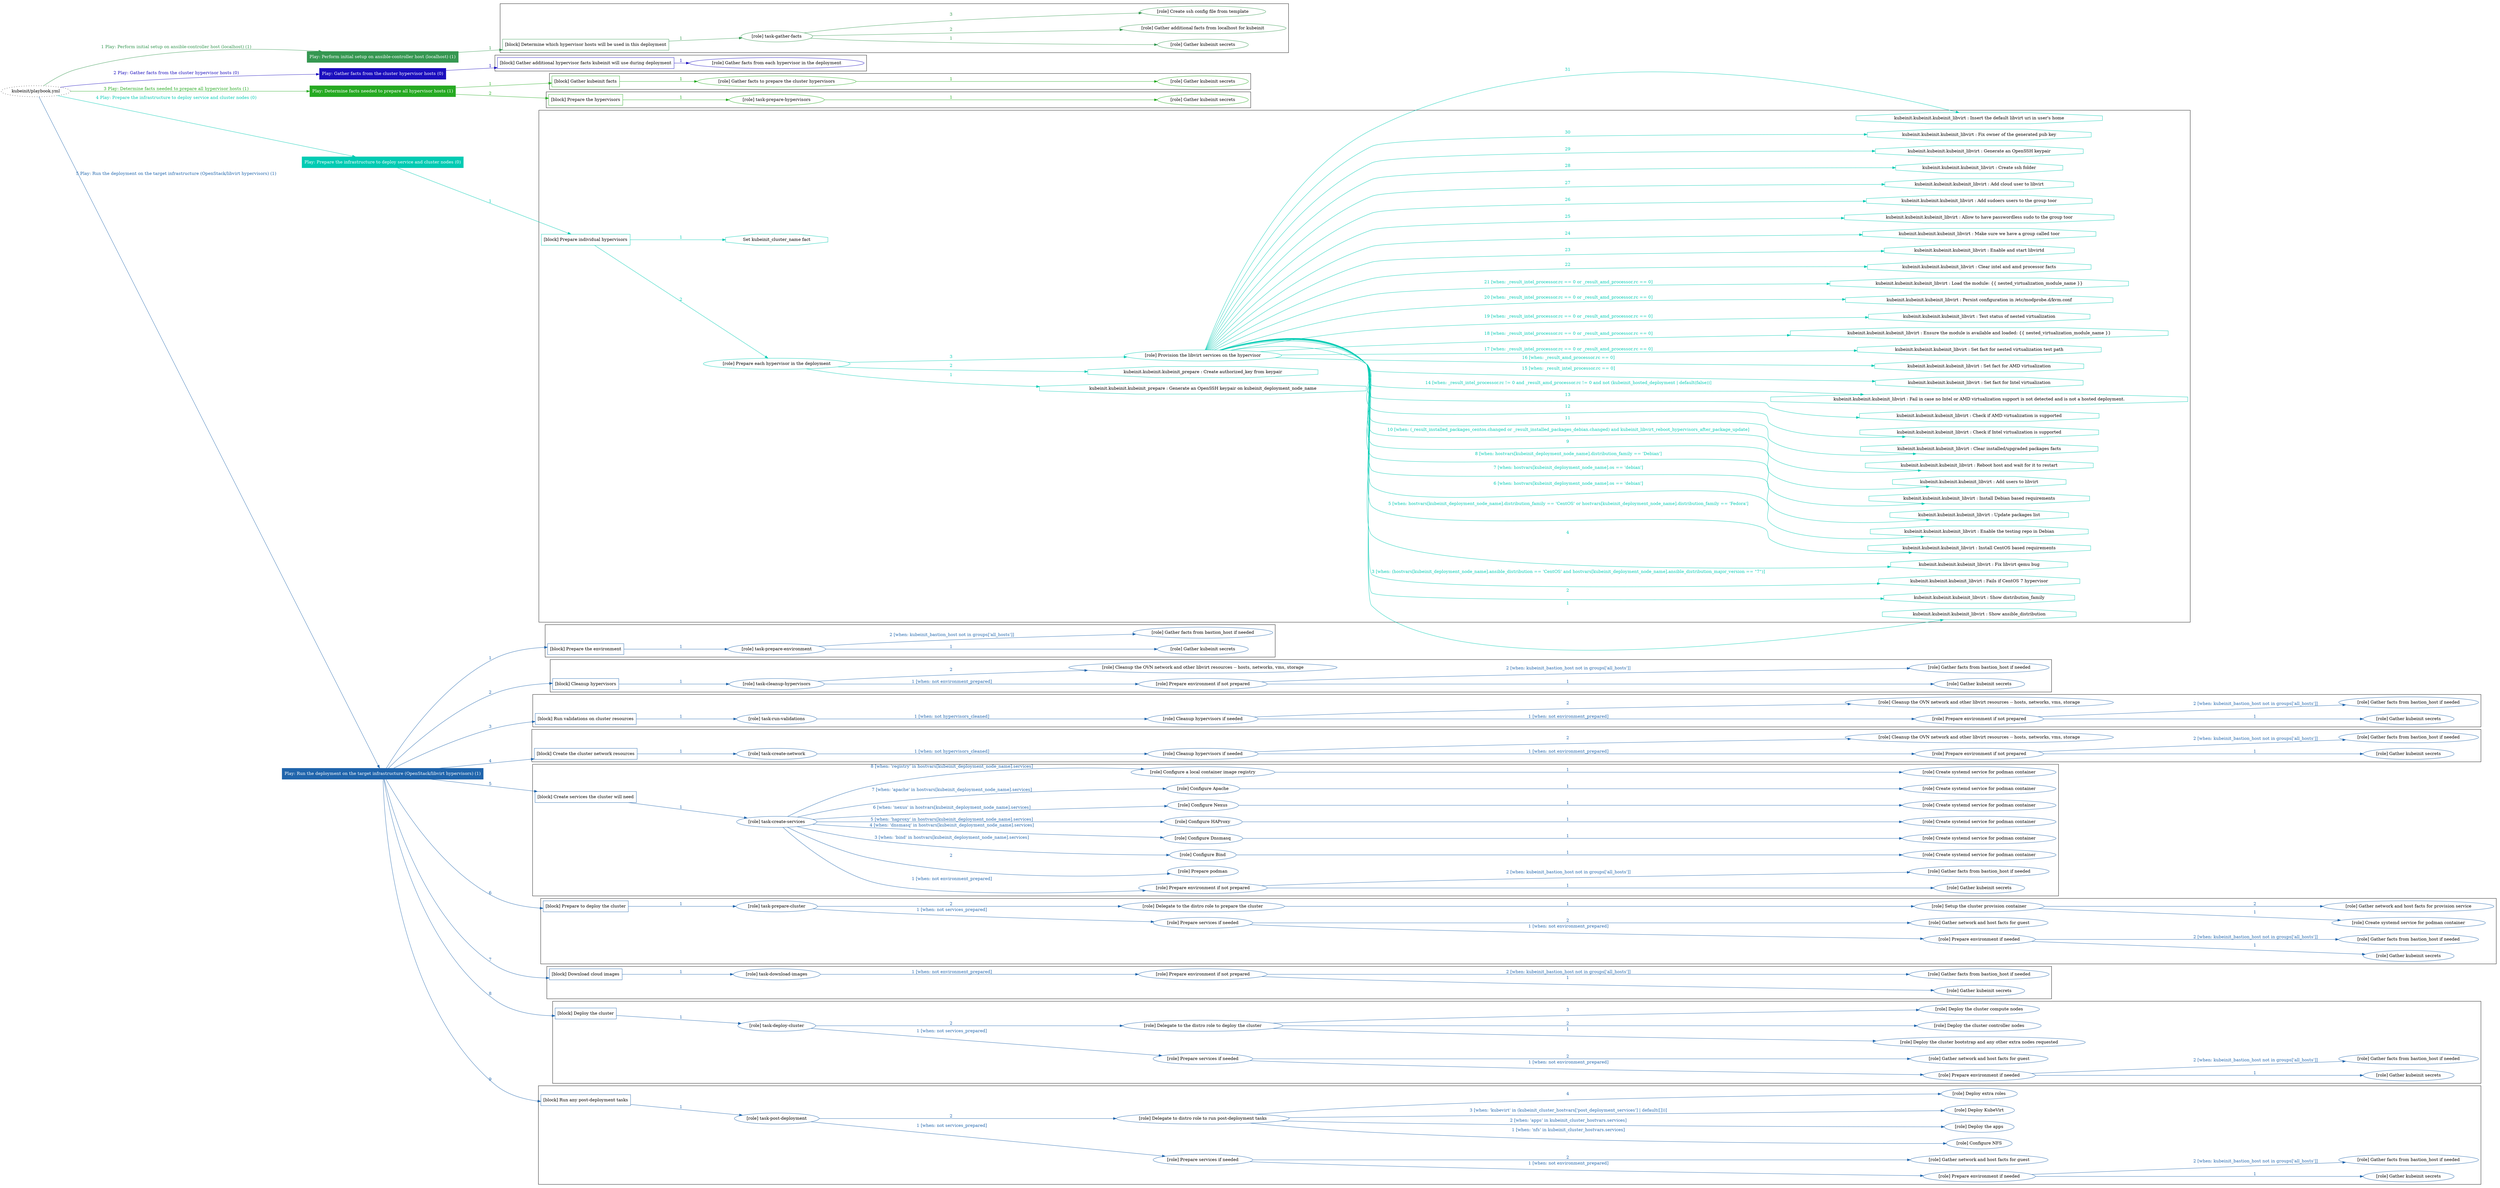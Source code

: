 digraph {
	graph [concentrate=true ordering=in rankdir=LR ratio=fill]
	edge [esep=5 sep=10]
	"kubeinit/playbook.yml" [URL="/home/runner/work/kubeinit/kubeinit/kubeinit/playbook.yml" id=playbook_a07174bf style=dotted]
	"kubeinit/playbook.yml" -> play_75cba435 [label="1 Play: Perform initial setup on ansible-controller host (localhost) (1)" color="#359751" fontcolor="#359751" id=edge_play_75cba435 labeltooltip="1 Play: Perform initial setup on ansible-controller host (localhost) (1)" tooltip="1 Play: Perform initial setup on ansible-controller host (localhost) (1)"]
	subgraph "Play: Perform initial setup on ansible-controller host (localhost) (1)" {
		play_75cba435 [label="Play: Perform initial setup on ansible-controller host (localhost) (1)" URL="/home/runner/work/kubeinit/kubeinit/kubeinit/playbook.yml" color="#359751" fontcolor="#ffffff" id=play_75cba435 shape=box style=filled tooltip=localhost]
		play_75cba435 -> block_bd20ddca [label=1 color="#359751" fontcolor="#359751" id=edge_block_bd20ddca labeltooltip=1 tooltip=1]
		subgraph cluster_block_bd20ddca {
			block_bd20ddca [label="[block] Determine which hypervisor hosts will be used in this deployment" URL="/home/runner/work/kubeinit/kubeinit/kubeinit/playbook.yml" color="#359751" id=block_bd20ddca labeltooltip="Determine which hypervisor hosts will be used in this deployment" shape=box tooltip="Determine which hypervisor hosts will be used in this deployment"]
			block_bd20ddca -> role_beb035ca [label="1 " color="#359751" fontcolor="#359751" id=edge_role_beb035ca labeltooltip="1 " tooltip="1 "]
			subgraph "task-gather-facts" {
				role_beb035ca [label="[role] task-gather-facts" URL="/home/runner/work/kubeinit/kubeinit/kubeinit/playbook.yml" color="#359751" id=role_beb035ca tooltip="task-gather-facts"]
				role_beb035ca -> role_66ede493 [label="1 " color="#359751" fontcolor="#359751" id=edge_role_66ede493 labeltooltip="1 " tooltip="1 "]
				subgraph "Gather kubeinit secrets" {
					role_66ede493 [label="[role] Gather kubeinit secrets" URL="/home/runner/.ansible/collections/ansible_collections/kubeinit/kubeinit/roles/kubeinit_prepare/tasks/build_hypervisors_group.yml" color="#359751" id=role_66ede493 tooltip="Gather kubeinit secrets"]
				}
				role_beb035ca -> role_04e11b0a [label="2 " color="#359751" fontcolor="#359751" id=edge_role_04e11b0a labeltooltip="2 " tooltip="2 "]
				subgraph "Gather additional facts from localhost for kubeinit" {
					role_04e11b0a [label="[role] Gather additional facts from localhost for kubeinit" URL="/home/runner/.ansible/collections/ansible_collections/kubeinit/kubeinit/roles/kubeinit_prepare/tasks/build_hypervisors_group.yml" color="#359751" id=role_04e11b0a tooltip="Gather additional facts from localhost for kubeinit"]
				}
				role_beb035ca -> role_f6959246 [label="3 " color="#359751" fontcolor="#359751" id=edge_role_f6959246 labeltooltip="3 " tooltip="3 "]
				subgraph "Create ssh config file from template" {
					role_f6959246 [label="[role] Create ssh config file from template" URL="/home/runner/.ansible/collections/ansible_collections/kubeinit/kubeinit/roles/kubeinit_prepare/tasks/build_hypervisors_group.yml" color="#359751" id=role_f6959246 tooltip="Create ssh config file from template"]
				}
			}
		}
	}
	"kubeinit/playbook.yml" -> play_1e51020f [label="2 Play: Gather facts from the cluster hypervisor hosts (0)" color="#1b0ebe" fontcolor="#1b0ebe" id=edge_play_1e51020f labeltooltip="2 Play: Gather facts from the cluster hypervisor hosts (0)" tooltip="2 Play: Gather facts from the cluster hypervisor hosts (0)"]
	subgraph "Play: Gather facts from the cluster hypervisor hosts (0)" {
		play_1e51020f [label="Play: Gather facts from the cluster hypervisor hosts (0)" URL="/home/runner/work/kubeinit/kubeinit/kubeinit/playbook.yml" color="#1b0ebe" fontcolor="#ffffff" id=play_1e51020f shape=box style=filled tooltip="Play: Gather facts from the cluster hypervisor hosts (0)"]
		play_1e51020f -> block_0802a10f [label=1 color="#1b0ebe" fontcolor="#1b0ebe" id=edge_block_0802a10f labeltooltip=1 tooltip=1]
		subgraph cluster_block_0802a10f {
			block_0802a10f [label="[block] Gather additional hypervisor facts kubeinit will use during deployment" URL="/home/runner/work/kubeinit/kubeinit/kubeinit/playbook.yml" color="#1b0ebe" id=block_0802a10f labeltooltip="Gather additional hypervisor facts kubeinit will use during deployment" shape=box tooltip="Gather additional hypervisor facts kubeinit will use during deployment"]
			block_0802a10f -> role_a7af9904 [label="1 " color="#1b0ebe" fontcolor="#1b0ebe" id=edge_role_a7af9904 labeltooltip="1 " tooltip="1 "]
			subgraph "Gather facts from each hypervisor in the deployment" {
				role_a7af9904 [label="[role] Gather facts from each hypervisor in the deployment" URL="/home/runner/work/kubeinit/kubeinit/kubeinit/playbook.yml" color="#1b0ebe" id=role_a7af9904 tooltip="Gather facts from each hypervisor in the deployment"]
			}
		}
	}
	"kubeinit/playbook.yml" -> play_c43b7a4d [label="3 Play: Determine facts needed to prepare all hypervisor hosts (1)" color="#26aa22" fontcolor="#26aa22" id=edge_play_c43b7a4d labeltooltip="3 Play: Determine facts needed to prepare all hypervisor hosts (1)" tooltip="3 Play: Determine facts needed to prepare all hypervisor hosts (1)"]
	subgraph "Play: Determine facts needed to prepare all hypervisor hosts (1)" {
		play_c43b7a4d [label="Play: Determine facts needed to prepare all hypervisor hosts (1)" URL="/home/runner/work/kubeinit/kubeinit/kubeinit/playbook.yml" color="#26aa22" fontcolor="#ffffff" id=play_c43b7a4d shape=box style=filled tooltip=localhost]
		play_c43b7a4d -> block_ccdafff3 [label=1 color="#26aa22" fontcolor="#26aa22" id=edge_block_ccdafff3 labeltooltip=1 tooltip=1]
		subgraph cluster_block_ccdafff3 {
			block_ccdafff3 [label="[block] Gather kubeinit facts" URL="/home/runner/work/kubeinit/kubeinit/kubeinit/playbook.yml" color="#26aa22" id=block_ccdafff3 labeltooltip="Gather kubeinit facts" shape=box tooltip="Gather kubeinit facts"]
			block_ccdafff3 -> role_e9ce67af [label="1 " color="#26aa22" fontcolor="#26aa22" id=edge_role_e9ce67af labeltooltip="1 " tooltip="1 "]
			subgraph "Gather facts to prepare the cluster hypervisors" {
				role_e9ce67af [label="[role] Gather facts to prepare the cluster hypervisors" URL="/home/runner/work/kubeinit/kubeinit/kubeinit/playbook.yml" color="#26aa22" id=role_e9ce67af tooltip="Gather facts to prepare the cluster hypervisors"]
				role_e9ce67af -> role_15f496d4 [label="1 " color="#26aa22" fontcolor="#26aa22" id=edge_role_15f496d4 labeltooltip="1 " tooltip="1 "]
				subgraph "Gather kubeinit secrets" {
					role_15f496d4 [label="[role] Gather kubeinit secrets" URL="/home/runner/.ansible/collections/ansible_collections/kubeinit/kubeinit/roles/kubeinit_prepare/tasks/gather_kubeinit_facts.yml" color="#26aa22" id=role_15f496d4 tooltip="Gather kubeinit secrets"]
				}
			}
		}
		play_c43b7a4d -> block_5442582b [label=2 color="#26aa22" fontcolor="#26aa22" id=edge_block_5442582b labeltooltip=2 tooltip=2]
		subgraph cluster_block_5442582b {
			block_5442582b [label="[block] Prepare the hypervisors" URL="/home/runner/work/kubeinit/kubeinit/kubeinit/playbook.yml" color="#26aa22" id=block_5442582b labeltooltip="Prepare the hypervisors" shape=box tooltip="Prepare the hypervisors"]
			block_5442582b -> role_9696ea1d [label="1 " color="#26aa22" fontcolor="#26aa22" id=edge_role_9696ea1d labeltooltip="1 " tooltip="1 "]
			subgraph "task-prepare-hypervisors" {
				role_9696ea1d [label="[role] task-prepare-hypervisors" URL="/home/runner/work/kubeinit/kubeinit/kubeinit/playbook.yml" color="#26aa22" id=role_9696ea1d tooltip="task-prepare-hypervisors"]
				role_9696ea1d -> role_54421583 [label="1 " color="#26aa22" fontcolor="#26aa22" id=edge_role_54421583 labeltooltip="1 " tooltip="1 "]
				subgraph "Gather kubeinit secrets" {
					role_54421583 [label="[role] Gather kubeinit secrets" URL="/home/runner/.ansible/collections/ansible_collections/kubeinit/kubeinit/roles/kubeinit_prepare/tasks/gather_kubeinit_facts.yml" color="#26aa22" id=role_54421583 tooltip="Gather kubeinit secrets"]
				}
			}
		}
	}
	"kubeinit/playbook.yml" -> play_cd04070b [label="4 Play: Prepare the infrastructure to deploy service and cluster nodes (0)" color="#01cbb3" fontcolor="#01cbb3" id=edge_play_cd04070b labeltooltip="4 Play: Prepare the infrastructure to deploy service and cluster nodes (0)" tooltip="4 Play: Prepare the infrastructure to deploy service and cluster nodes (0)"]
	subgraph "Play: Prepare the infrastructure to deploy service and cluster nodes (0)" {
		play_cd04070b [label="Play: Prepare the infrastructure to deploy service and cluster nodes (0)" URL="/home/runner/work/kubeinit/kubeinit/kubeinit/playbook.yml" color="#01cbb3" fontcolor="#ffffff" id=play_cd04070b shape=box style=filled tooltip="Play: Prepare the infrastructure to deploy service and cluster nodes (0)"]
		play_cd04070b -> block_8e995946 [label=1 color="#01cbb3" fontcolor="#01cbb3" id=edge_block_8e995946 labeltooltip=1 tooltip=1]
		subgraph cluster_block_8e995946 {
			block_8e995946 [label="[block] Prepare individual hypervisors" URL="/home/runner/work/kubeinit/kubeinit/kubeinit/playbook.yml" color="#01cbb3" id=block_8e995946 labeltooltip="Prepare individual hypervisors" shape=box tooltip="Prepare individual hypervisors"]
			block_8e995946 -> role_94b6fede [label="2 " color="#01cbb3" fontcolor="#01cbb3" id=edge_role_94b6fede labeltooltip="2 " tooltip="2 "]
			subgraph "Prepare each hypervisor in the deployment" {
				role_94b6fede [label="[role] Prepare each hypervisor in the deployment" URL="/home/runner/work/kubeinit/kubeinit/kubeinit/playbook.yml" color="#01cbb3" id=role_94b6fede tooltip="Prepare each hypervisor in the deployment"]
				task_eafe8678 [label="kubeinit.kubeinit.kubeinit_prepare : Generate an OpenSSH keypair on kubeinit_deployment_node_name" URL="/home/runner/.ansible/collections/ansible_collections/kubeinit/kubeinit/roles/kubeinit_prepare/tasks/prepare_hypervisor.yml" color="#01cbb3" id=task_eafe8678 shape=octagon tooltip="kubeinit.kubeinit.kubeinit_prepare : Generate an OpenSSH keypair on kubeinit_deployment_node_name"]
				role_94b6fede -> task_eafe8678 [label="1 " color="#01cbb3" fontcolor="#01cbb3" id=edge_task_eafe8678 labeltooltip="1 " tooltip="1 "]
				task_bceb145c [label="kubeinit.kubeinit.kubeinit_prepare : Create authorized_key from keypair" URL="/home/runner/.ansible/collections/ansible_collections/kubeinit/kubeinit/roles/kubeinit_prepare/tasks/prepare_hypervisor.yml" color="#01cbb3" id=task_bceb145c shape=octagon tooltip="kubeinit.kubeinit.kubeinit_prepare : Create authorized_key from keypair"]
				role_94b6fede -> task_bceb145c [label="2 " color="#01cbb3" fontcolor="#01cbb3" id=edge_task_bceb145c labeltooltip="2 " tooltip="2 "]
				role_94b6fede -> role_b990f5d9 [label="3 " color="#01cbb3" fontcolor="#01cbb3" id=edge_role_b990f5d9 labeltooltip="3 " tooltip="3 "]
				subgraph "Provision the libvirt services on the hypervisor" {
					role_b990f5d9 [label="[role] Provision the libvirt services on the hypervisor" URL="/home/runner/.ansible/collections/ansible_collections/kubeinit/kubeinit/roles/kubeinit_prepare/tasks/prepare_hypervisor.yml" color="#01cbb3" id=role_b990f5d9 tooltip="Provision the libvirt services on the hypervisor"]
					task_4767d794 [label="kubeinit.kubeinit.kubeinit_libvirt : Show ansible_distribution" URL="/home/runner/.ansible/collections/ansible_collections/kubeinit/kubeinit/roles/kubeinit_libvirt/tasks/main.yml" color="#01cbb3" id=task_4767d794 shape=octagon tooltip="kubeinit.kubeinit.kubeinit_libvirt : Show ansible_distribution"]
					role_b990f5d9 -> task_4767d794 [label="1 " color="#01cbb3" fontcolor="#01cbb3" id=edge_task_4767d794 labeltooltip="1 " tooltip="1 "]
					task_61f07f1c [label="kubeinit.kubeinit.kubeinit_libvirt : Show distribution_family" URL="/home/runner/.ansible/collections/ansible_collections/kubeinit/kubeinit/roles/kubeinit_libvirt/tasks/main.yml" color="#01cbb3" id=task_61f07f1c shape=octagon tooltip="kubeinit.kubeinit.kubeinit_libvirt : Show distribution_family"]
					role_b990f5d9 -> task_61f07f1c [label="2 " color="#01cbb3" fontcolor="#01cbb3" id=edge_task_61f07f1c labeltooltip="2 " tooltip="2 "]
					task_9428860b [label="kubeinit.kubeinit.kubeinit_libvirt : Fails if CentOS 7 hypervisor" URL="/home/runner/.ansible/collections/ansible_collections/kubeinit/kubeinit/roles/kubeinit_libvirt/tasks/main.yml" color="#01cbb3" id=task_9428860b shape=octagon tooltip="kubeinit.kubeinit.kubeinit_libvirt : Fails if CentOS 7 hypervisor"]
					role_b990f5d9 -> task_9428860b [label="3 [when: (hostvars[kubeinit_deployment_node_name].ansible_distribution == 'CentOS' and hostvars[kubeinit_deployment_node_name].ansible_distribution_major_version == \"7\")]" color="#01cbb3" fontcolor="#01cbb3" id=edge_task_9428860b labeltooltip="3 [when: (hostvars[kubeinit_deployment_node_name].ansible_distribution == 'CentOS' and hostvars[kubeinit_deployment_node_name].ansible_distribution_major_version == \"7\")]" tooltip="3 [when: (hostvars[kubeinit_deployment_node_name].ansible_distribution == 'CentOS' and hostvars[kubeinit_deployment_node_name].ansible_distribution_major_version == \"7\")]"]
					task_8de11670 [label="kubeinit.kubeinit.kubeinit_libvirt : Fix libvirt qemu bug" URL="/home/runner/.ansible/collections/ansible_collections/kubeinit/kubeinit/roles/kubeinit_libvirt/tasks/main.yml" color="#01cbb3" id=task_8de11670 shape=octagon tooltip="kubeinit.kubeinit.kubeinit_libvirt : Fix libvirt qemu bug"]
					role_b990f5d9 -> task_8de11670 [label="4 " color="#01cbb3" fontcolor="#01cbb3" id=edge_task_8de11670 labeltooltip="4 " tooltip="4 "]
					task_cce91e26 [label="kubeinit.kubeinit.kubeinit_libvirt : Install CentOS based requirements" URL="/home/runner/.ansible/collections/ansible_collections/kubeinit/kubeinit/roles/kubeinit_libvirt/tasks/main.yml" color="#01cbb3" id=task_cce91e26 shape=octagon tooltip="kubeinit.kubeinit.kubeinit_libvirt : Install CentOS based requirements"]
					role_b990f5d9 -> task_cce91e26 [label="5 [when: hostvars[kubeinit_deployment_node_name].distribution_family == 'CentOS' or hostvars[kubeinit_deployment_node_name].distribution_family == 'Fedora']" color="#01cbb3" fontcolor="#01cbb3" id=edge_task_cce91e26 labeltooltip="5 [when: hostvars[kubeinit_deployment_node_name].distribution_family == 'CentOS' or hostvars[kubeinit_deployment_node_name].distribution_family == 'Fedora']" tooltip="5 [when: hostvars[kubeinit_deployment_node_name].distribution_family == 'CentOS' or hostvars[kubeinit_deployment_node_name].distribution_family == 'Fedora']"]
					task_f54e4f5e [label="kubeinit.kubeinit.kubeinit_libvirt : Enable the testing repo in Debian" URL="/home/runner/.ansible/collections/ansible_collections/kubeinit/kubeinit/roles/kubeinit_libvirt/tasks/main.yml" color="#01cbb3" id=task_f54e4f5e shape=octagon tooltip="kubeinit.kubeinit.kubeinit_libvirt : Enable the testing repo in Debian"]
					role_b990f5d9 -> task_f54e4f5e [label="6 [when: hostvars[kubeinit_deployment_node_name].os == 'debian']" color="#01cbb3" fontcolor="#01cbb3" id=edge_task_f54e4f5e labeltooltip="6 [when: hostvars[kubeinit_deployment_node_name].os == 'debian']" tooltip="6 [when: hostvars[kubeinit_deployment_node_name].os == 'debian']"]
					task_a21302ab [label="kubeinit.kubeinit.kubeinit_libvirt : Update packages list" URL="/home/runner/.ansible/collections/ansible_collections/kubeinit/kubeinit/roles/kubeinit_libvirt/tasks/main.yml" color="#01cbb3" id=task_a21302ab shape=octagon tooltip="kubeinit.kubeinit.kubeinit_libvirt : Update packages list"]
					role_b990f5d9 -> task_a21302ab [label="7 [when: hostvars[kubeinit_deployment_node_name].os == 'debian']" color="#01cbb3" fontcolor="#01cbb3" id=edge_task_a21302ab labeltooltip="7 [when: hostvars[kubeinit_deployment_node_name].os == 'debian']" tooltip="7 [when: hostvars[kubeinit_deployment_node_name].os == 'debian']"]
					task_15067455 [label="kubeinit.kubeinit.kubeinit_libvirt : Install Debian based requirements" URL="/home/runner/.ansible/collections/ansible_collections/kubeinit/kubeinit/roles/kubeinit_libvirt/tasks/main.yml" color="#01cbb3" id=task_15067455 shape=octagon tooltip="kubeinit.kubeinit.kubeinit_libvirt : Install Debian based requirements"]
					role_b990f5d9 -> task_15067455 [label="8 [when: hostvars[kubeinit_deployment_node_name].distribution_family == 'Debian']" color="#01cbb3" fontcolor="#01cbb3" id=edge_task_15067455 labeltooltip="8 [when: hostvars[kubeinit_deployment_node_name].distribution_family == 'Debian']" tooltip="8 [when: hostvars[kubeinit_deployment_node_name].distribution_family == 'Debian']"]
					task_f9d18d65 [label="kubeinit.kubeinit.kubeinit_libvirt : Add users to libvirt" URL="/home/runner/.ansible/collections/ansible_collections/kubeinit/kubeinit/roles/kubeinit_libvirt/tasks/main.yml" color="#01cbb3" id=task_f9d18d65 shape=octagon tooltip="kubeinit.kubeinit.kubeinit_libvirt : Add users to libvirt"]
					role_b990f5d9 -> task_f9d18d65 [label="9 " color="#01cbb3" fontcolor="#01cbb3" id=edge_task_f9d18d65 labeltooltip="9 " tooltip="9 "]
					task_2e018fa1 [label="kubeinit.kubeinit.kubeinit_libvirt : Reboot host and wait for it to restart" URL="/home/runner/.ansible/collections/ansible_collections/kubeinit/kubeinit/roles/kubeinit_libvirt/tasks/main.yml" color="#01cbb3" id=task_2e018fa1 shape=octagon tooltip="kubeinit.kubeinit.kubeinit_libvirt : Reboot host and wait for it to restart"]
					role_b990f5d9 -> task_2e018fa1 [label="10 [when: (_result_installed_packages_centos.changed or _result_installed_packages_debian.changed) and kubeinit_libvirt_reboot_hypervisors_after_package_update]" color="#01cbb3" fontcolor="#01cbb3" id=edge_task_2e018fa1 labeltooltip="10 [when: (_result_installed_packages_centos.changed or _result_installed_packages_debian.changed) and kubeinit_libvirt_reboot_hypervisors_after_package_update]" tooltip="10 [when: (_result_installed_packages_centos.changed or _result_installed_packages_debian.changed) and kubeinit_libvirt_reboot_hypervisors_after_package_update]"]
					task_bb80b12e [label="kubeinit.kubeinit.kubeinit_libvirt : Clear installed/upgraded packages facts" URL="/home/runner/.ansible/collections/ansible_collections/kubeinit/kubeinit/roles/kubeinit_libvirt/tasks/main.yml" color="#01cbb3" id=task_bb80b12e shape=octagon tooltip="kubeinit.kubeinit.kubeinit_libvirt : Clear installed/upgraded packages facts"]
					role_b990f5d9 -> task_bb80b12e [label="11 " color="#01cbb3" fontcolor="#01cbb3" id=edge_task_bb80b12e labeltooltip="11 " tooltip="11 "]
					task_44154056 [label="kubeinit.kubeinit.kubeinit_libvirt : Check if Intel virtualization is supported" URL="/home/runner/.ansible/collections/ansible_collections/kubeinit/kubeinit/roles/kubeinit_libvirt/tasks/main.yml" color="#01cbb3" id=task_44154056 shape=octagon tooltip="kubeinit.kubeinit.kubeinit_libvirt : Check if Intel virtualization is supported"]
					role_b990f5d9 -> task_44154056 [label="12 " color="#01cbb3" fontcolor="#01cbb3" id=edge_task_44154056 labeltooltip="12 " tooltip="12 "]
					task_202ae136 [label="kubeinit.kubeinit.kubeinit_libvirt : Check if AMD virtualization is supported" URL="/home/runner/.ansible/collections/ansible_collections/kubeinit/kubeinit/roles/kubeinit_libvirt/tasks/main.yml" color="#01cbb3" id=task_202ae136 shape=octagon tooltip="kubeinit.kubeinit.kubeinit_libvirt : Check if AMD virtualization is supported"]
					role_b990f5d9 -> task_202ae136 [label="13 " color="#01cbb3" fontcolor="#01cbb3" id=edge_task_202ae136 labeltooltip="13 " tooltip="13 "]
					task_fa0e5a70 [label="kubeinit.kubeinit.kubeinit_libvirt : Fail in case no Intel or AMD virtualization support is not detected and is not a hosted deployment." URL="/home/runner/.ansible/collections/ansible_collections/kubeinit/kubeinit/roles/kubeinit_libvirt/tasks/main.yml" color="#01cbb3" id=task_fa0e5a70 shape=octagon tooltip="kubeinit.kubeinit.kubeinit_libvirt : Fail in case no Intel or AMD virtualization support is not detected and is not a hosted deployment."]
					role_b990f5d9 -> task_fa0e5a70 [label="14 [when: _result_intel_processor.rc != 0 and _result_amd_processor.rc != 0 and not (kubeinit_hosted_deployment | default(false))]" color="#01cbb3" fontcolor="#01cbb3" id=edge_task_fa0e5a70 labeltooltip="14 [when: _result_intel_processor.rc != 0 and _result_amd_processor.rc != 0 and not (kubeinit_hosted_deployment | default(false))]" tooltip="14 [when: _result_intel_processor.rc != 0 and _result_amd_processor.rc != 0 and not (kubeinit_hosted_deployment | default(false))]"]
					task_f24df899 [label="kubeinit.kubeinit.kubeinit_libvirt : Set fact for Intel virtualization" URL="/home/runner/.ansible/collections/ansible_collections/kubeinit/kubeinit/roles/kubeinit_libvirt/tasks/main.yml" color="#01cbb3" id=task_f24df899 shape=octagon tooltip="kubeinit.kubeinit.kubeinit_libvirt : Set fact for Intel virtualization"]
					role_b990f5d9 -> task_f24df899 [label="15 [when: _result_intel_processor.rc == 0]" color="#01cbb3" fontcolor="#01cbb3" id=edge_task_f24df899 labeltooltip="15 [when: _result_intel_processor.rc == 0]" tooltip="15 [when: _result_intel_processor.rc == 0]"]
					task_36b06c8a [label="kubeinit.kubeinit.kubeinit_libvirt : Set fact for AMD virtualization" URL="/home/runner/.ansible/collections/ansible_collections/kubeinit/kubeinit/roles/kubeinit_libvirt/tasks/main.yml" color="#01cbb3" id=task_36b06c8a shape=octagon tooltip="kubeinit.kubeinit.kubeinit_libvirt : Set fact for AMD virtualization"]
					role_b990f5d9 -> task_36b06c8a [label="16 [when: _result_amd_processor.rc == 0]" color="#01cbb3" fontcolor="#01cbb3" id=edge_task_36b06c8a labeltooltip="16 [when: _result_amd_processor.rc == 0]" tooltip="16 [when: _result_amd_processor.rc == 0]"]
					task_fcd8ea15 [label="kubeinit.kubeinit.kubeinit_libvirt : Set fact for nested virtualization test path" URL="/home/runner/.ansible/collections/ansible_collections/kubeinit/kubeinit/roles/kubeinit_libvirt/tasks/main.yml" color="#01cbb3" id=task_fcd8ea15 shape=octagon tooltip="kubeinit.kubeinit.kubeinit_libvirt : Set fact for nested virtualization test path"]
					role_b990f5d9 -> task_fcd8ea15 [label="17 [when: _result_intel_processor.rc == 0 or _result_amd_processor.rc == 0]" color="#01cbb3" fontcolor="#01cbb3" id=edge_task_fcd8ea15 labeltooltip="17 [when: _result_intel_processor.rc == 0 or _result_amd_processor.rc == 0]" tooltip="17 [when: _result_intel_processor.rc == 0 or _result_amd_processor.rc == 0]"]
					task_77558594 [label="kubeinit.kubeinit.kubeinit_libvirt : Ensure the module is available and loaded: {{ nested_virtualization_module_name }}" URL="/home/runner/.ansible/collections/ansible_collections/kubeinit/kubeinit/roles/kubeinit_libvirt/tasks/main.yml" color="#01cbb3" id=task_77558594 shape=octagon tooltip="kubeinit.kubeinit.kubeinit_libvirt : Ensure the module is available and loaded: {{ nested_virtualization_module_name }}"]
					role_b990f5d9 -> task_77558594 [label="18 [when: _result_intel_processor.rc == 0 or _result_amd_processor.rc == 0]" color="#01cbb3" fontcolor="#01cbb3" id=edge_task_77558594 labeltooltip="18 [when: _result_intel_processor.rc == 0 or _result_amd_processor.rc == 0]" tooltip="18 [when: _result_intel_processor.rc == 0 or _result_amd_processor.rc == 0]"]
					task_bde5ffcb [label="kubeinit.kubeinit.kubeinit_libvirt : Test status of nested virtualization" URL="/home/runner/.ansible/collections/ansible_collections/kubeinit/kubeinit/roles/kubeinit_libvirt/tasks/main.yml" color="#01cbb3" id=task_bde5ffcb shape=octagon tooltip="kubeinit.kubeinit.kubeinit_libvirt : Test status of nested virtualization"]
					role_b990f5d9 -> task_bde5ffcb [label="19 [when: _result_intel_processor.rc == 0 or _result_amd_processor.rc == 0]" color="#01cbb3" fontcolor="#01cbb3" id=edge_task_bde5ffcb labeltooltip="19 [when: _result_intel_processor.rc == 0 or _result_amd_processor.rc == 0]" tooltip="19 [when: _result_intel_processor.rc == 0 or _result_amd_processor.rc == 0]"]
					task_3a646882 [label="kubeinit.kubeinit.kubeinit_libvirt : Persist configuration in /etc/modprobe.d/kvm.conf" URL="/home/runner/.ansible/collections/ansible_collections/kubeinit/kubeinit/roles/kubeinit_libvirt/tasks/main.yml" color="#01cbb3" id=task_3a646882 shape=octagon tooltip="kubeinit.kubeinit.kubeinit_libvirt : Persist configuration in /etc/modprobe.d/kvm.conf"]
					role_b990f5d9 -> task_3a646882 [label="20 [when: _result_intel_processor.rc == 0 or _result_amd_processor.rc == 0]" color="#01cbb3" fontcolor="#01cbb3" id=edge_task_3a646882 labeltooltip="20 [when: _result_intel_processor.rc == 0 or _result_amd_processor.rc == 0]" tooltip="20 [when: _result_intel_processor.rc == 0 or _result_amd_processor.rc == 0]"]
					task_044c10a4 [label="kubeinit.kubeinit.kubeinit_libvirt : Load the module: {{ nested_virtualization_module_name }}" URL="/home/runner/.ansible/collections/ansible_collections/kubeinit/kubeinit/roles/kubeinit_libvirt/tasks/main.yml" color="#01cbb3" id=task_044c10a4 shape=octagon tooltip="kubeinit.kubeinit.kubeinit_libvirt : Load the module: {{ nested_virtualization_module_name }}"]
					role_b990f5d9 -> task_044c10a4 [label="21 [when: _result_intel_processor.rc == 0 or _result_amd_processor.rc == 0]" color="#01cbb3" fontcolor="#01cbb3" id=edge_task_044c10a4 labeltooltip="21 [when: _result_intel_processor.rc == 0 or _result_amd_processor.rc == 0]" tooltip="21 [when: _result_intel_processor.rc == 0 or _result_amd_processor.rc == 0]"]
					task_3e177737 [label="kubeinit.kubeinit.kubeinit_libvirt : Clear intel and amd processor facts" URL="/home/runner/.ansible/collections/ansible_collections/kubeinit/kubeinit/roles/kubeinit_libvirt/tasks/main.yml" color="#01cbb3" id=task_3e177737 shape=octagon tooltip="kubeinit.kubeinit.kubeinit_libvirt : Clear intel and amd processor facts"]
					role_b990f5d9 -> task_3e177737 [label="22 " color="#01cbb3" fontcolor="#01cbb3" id=edge_task_3e177737 labeltooltip="22 " tooltip="22 "]
					task_1ef3d98e [label="kubeinit.kubeinit.kubeinit_libvirt : Enable and start libvirtd" URL="/home/runner/.ansible/collections/ansible_collections/kubeinit/kubeinit/roles/kubeinit_libvirt/tasks/main.yml" color="#01cbb3" id=task_1ef3d98e shape=octagon tooltip="kubeinit.kubeinit.kubeinit_libvirt : Enable and start libvirtd"]
					role_b990f5d9 -> task_1ef3d98e [label="23 " color="#01cbb3" fontcolor="#01cbb3" id=edge_task_1ef3d98e labeltooltip="23 " tooltip="23 "]
					task_7ca00785 [label="kubeinit.kubeinit.kubeinit_libvirt : Make sure we have a group called toor" URL="/home/runner/.ansible/collections/ansible_collections/kubeinit/kubeinit/roles/kubeinit_libvirt/tasks/60_create_cloud_user.yml" color="#01cbb3" id=task_7ca00785 shape=octagon tooltip="kubeinit.kubeinit.kubeinit_libvirt : Make sure we have a group called toor"]
					role_b990f5d9 -> task_7ca00785 [label="24 " color="#01cbb3" fontcolor="#01cbb3" id=edge_task_7ca00785 labeltooltip="24 " tooltip="24 "]
					task_81b40dfe [label="kubeinit.kubeinit.kubeinit_libvirt : Allow to have passwordless sudo to the group toor" URL="/home/runner/.ansible/collections/ansible_collections/kubeinit/kubeinit/roles/kubeinit_libvirt/tasks/60_create_cloud_user.yml" color="#01cbb3" id=task_81b40dfe shape=octagon tooltip="kubeinit.kubeinit.kubeinit_libvirt : Allow to have passwordless sudo to the group toor"]
					role_b990f5d9 -> task_81b40dfe [label="25 " color="#01cbb3" fontcolor="#01cbb3" id=edge_task_81b40dfe labeltooltip="25 " tooltip="25 "]
					task_5aed883f [label="kubeinit.kubeinit.kubeinit_libvirt : Add sudoers users to the group toor" URL="/home/runner/.ansible/collections/ansible_collections/kubeinit/kubeinit/roles/kubeinit_libvirt/tasks/60_create_cloud_user.yml" color="#01cbb3" id=task_5aed883f shape=octagon tooltip="kubeinit.kubeinit.kubeinit_libvirt : Add sudoers users to the group toor"]
					role_b990f5d9 -> task_5aed883f [label="26 " color="#01cbb3" fontcolor="#01cbb3" id=edge_task_5aed883f labeltooltip="26 " tooltip="26 "]
					task_0195732d [label="kubeinit.kubeinit.kubeinit_libvirt : Add cloud user to libvirt" URL="/home/runner/.ansible/collections/ansible_collections/kubeinit/kubeinit/roles/kubeinit_libvirt/tasks/60_create_cloud_user.yml" color="#01cbb3" id=task_0195732d shape=octagon tooltip="kubeinit.kubeinit.kubeinit_libvirt : Add cloud user to libvirt"]
					role_b990f5d9 -> task_0195732d [label="27 " color="#01cbb3" fontcolor="#01cbb3" id=edge_task_0195732d labeltooltip="27 " tooltip="27 "]
					task_b21db4ca [label="kubeinit.kubeinit.kubeinit_libvirt : Create ssh folder" URL="/home/runner/.ansible/collections/ansible_collections/kubeinit/kubeinit/roles/kubeinit_libvirt/tasks/60_create_cloud_user.yml" color="#01cbb3" id=task_b21db4ca shape=octagon tooltip="kubeinit.kubeinit.kubeinit_libvirt : Create ssh folder"]
					role_b990f5d9 -> task_b21db4ca [label="28 " color="#01cbb3" fontcolor="#01cbb3" id=edge_task_b21db4ca labeltooltip="28 " tooltip="28 "]
					task_03a5d301 [label="kubeinit.kubeinit.kubeinit_libvirt : Generate an OpenSSH keypair" URL="/home/runner/.ansible/collections/ansible_collections/kubeinit/kubeinit/roles/kubeinit_libvirt/tasks/60_create_cloud_user.yml" color="#01cbb3" id=task_03a5d301 shape=octagon tooltip="kubeinit.kubeinit.kubeinit_libvirt : Generate an OpenSSH keypair"]
					role_b990f5d9 -> task_03a5d301 [label="29 " color="#01cbb3" fontcolor="#01cbb3" id=edge_task_03a5d301 labeltooltip="29 " tooltip="29 "]
					task_b0702b77 [label="kubeinit.kubeinit.kubeinit_libvirt : Fix owner of the generated pub key" URL="/home/runner/.ansible/collections/ansible_collections/kubeinit/kubeinit/roles/kubeinit_libvirt/tasks/60_create_cloud_user.yml" color="#01cbb3" id=task_b0702b77 shape=octagon tooltip="kubeinit.kubeinit.kubeinit_libvirt : Fix owner of the generated pub key"]
					role_b990f5d9 -> task_b0702b77 [label="30 " color="#01cbb3" fontcolor="#01cbb3" id=edge_task_b0702b77 labeltooltip="30 " tooltip="30 "]
					task_0cee03cb [label="kubeinit.kubeinit.kubeinit_libvirt : Insert the default libvirt uri in user's home" URL="/home/runner/.ansible/collections/ansible_collections/kubeinit/kubeinit/roles/kubeinit_libvirt/tasks/60_create_cloud_user.yml" color="#01cbb3" id=task_0cee03cb shape=octagon tooltip="kubeinit.kubeinit.kubeinit_libvirt : Insert the default libvirt uri in user's home"]
					role_b990f5d9 -> task_0cee03cb [label="31 " color="#01cbb3" fontcolor="#01cbb3" id=edge_task_0cee03cb labeltooltip="31 " tooltip="31 "]
				}
			}
			task_07fcc3a9 [label="Set kubeinit_cluster_name fact" URL="/home/runner/work/kubeinit/kubeinit/kubeinit/playbook.yml" color="#01cbb3" id=task_07fcc3a9 shape=octagon tooltip="Set kubeinit_cluster_name fact"]
			block_8e995946 -> task_07fcc3a9 [label="1 " color="#01cbb3" fontcolor="#01cbb3" id=edge_task_07fcc3a9 labeltooltip="1 " tooltip="1 "]
		}
	}
	"kubeinit/playbook.yml" -> play_8f23a0bb [label="5 Play: Run the deployment on the target infrastructure (OpenStack/libvirt hypervisors) (1)" color="#2065ac" fontcolor="#2065ac" id=edge_play_8f23a0bb labeltooltip="5 Play: Run the deployment on the target infrastructure (OpenStack/libvirt hypervisors) (1)" tooltip="5 Play: Run the deployment on the target infrastructure (OpenStack/libvirt hypervisors) (1)"]
	subgraph "Play: Run the deployment on the target infrastructure (OpenStack/libvirt hypervisors) (1)" {
		play_8f23a0bb [label="Play: Run the deployment on the target infrastructure (OpenStack/libvirt hypervisors) (1)" URL="/home/runner/work/kubeinit/kubeinit/kubeinit/playbook.yml" color="#2065ac" fontcolor="#ffffff" id=play_8f23a0bb shape=box style=filled tooltip=localhost]
		play_8f23a0bb -> block_62d37018 [label=1 color="#2065ac" fontcolor="#2065ac" id=edge_block_62d37018 labeltooltip=1 tooltip=1]
		subgraph cluster_block_62d37018 {
			block_62d37018 [label="[block] Prepare the environment" URL="/home/runner/work/kubeinit/kubeinit/kubeinit/playbook.yml" color="#2065ac" id=block_62d37018 labeltooltip="Prepare the environment" shape=box tooltip="Prepare the environment"]
			block_62d37018 -> role_1439cb43 [label="1 " color="#2065ac" fontcolor="#2065ac" id=edge_role_1439cb43 labeltooltip="1 " tooltip="1 "]
			subgraph "task-prepare-environment" {
				role_1439cb43 [label="[role] task-prepare-environment" URL="/home/runner/work/kubeinit/kubeinit/kubeinit/playbook.yml" color="#2065ac" id=role_1439cb43 tooltip="task-prepare-environment"]
				role_1439cb43 -> role_aa43ceb2 [label="1 " color="#2065ac" fontcolor="#2065ac" id=edge_role_aa43ceb2 labeltooltip="1 " tooltip="1 "]
				subgraph "Gather kubeinit secrets" {
					role_aa43ceb2 [label="[role] Gather kubeinit secrets" URL="/home/runner/.ansible/collections/ansible_collections/kubeinit/kubeinit/roles/kubeinit_prepare/tasks/gather_kubeinit_facts.yml" color="#2065ac" id=role_aa43ceb2 tooltip="Gather kubeinit secrets"]
				}
				role_1439cb43 -> role_6d2235f4 [label="2 [when: kubeinit_bastion_host not in groups['all_hosts']]" color="#2065ac" fontcolor="#2065ac" id=edge_role_6d2235f4 labeltooltip="2 [when: kubeinit_bastion_host not in groups['all_hosts']]" tooltip="2 [when: kubeinit_bastion_host not in groups['all_hosts']]"]
				subgraph "Gather facts from bastion_host if needed" {
					role_6d2235f4 [label="[role] Gather facts from bastion_host if needed" URL="/home/runner/.ansible/collections/ansible_collections/kubeinit/kubeinit/roles/kubeinit_prepare/tasks/main.yml" color="#2065ac" id=role_6d2235f4 tooltip="Gather facts from bastion_host if needed"]
				}
			}
		}
		play_8f23a0bb -> block_f2bfe79e [label=2 color="#2065ac" fontcolor="#2065ac" id=edge_block_f2bfe79e labeltooltip=2 tooltip=2]
		subgraph cluster_block_f2bfe79e {
			block_f2bfe79e [label="[block] Cleanup hypervisors" URL="/home/runner/work/kubeinit/kubeinit/kubeinit/playbook.yml" color="#2065ac" id=block_f2bfe79e labeltooltip="Cleanup hypervisors" shape=box tooltip="Cleanup hypervisors"]
			block_f2bfe79e -> role_4b72e523 [label="1 " color="#2065ac" fontcolor="#2065ac" id=edge_role_4b72e523 labeltooltip="1 " tooltip="1 "]
			subgraph "task-cleanup-hypervisors" {
				role_4b72e523 [label="[role] task-cleanup-hypervisors" URL="/home/runner/work/kubeinit/kubeinit/kubeinit/playbook.yml" color="#2065ac" id=role_4b72e523 tooltip="task-cleanup-hypervisors"]
				role_4b72e523 -> role_a65a1581 [label="1 [when: not environment_prepared]" color="#2065ac" fontcolor="#2065ac" id=edge_role_a65a1581 labeltooltip="1 [when: not environment_prepared]" tooltip="1 [when: not environment_prepared]"]
				subgraph "Prepare environment if not prepared" {
					role_a65a1581 [label="[role] Prepare environment if not prepared" URL="/home/runner/.ansible/collections/ansible_collections/kubeinit/kubeinit/roles/kubeinit_libvirt/tasks/cleanup_hypervisors.yml" color="#2065ac" id=role_a65a1581 tooltip="Prepare environment if not prepared"]
					role_a65a1581 -> role_4a808e45 [label="1 " color="#2065ac" fontcolor="#2065ac" id=edge_role_4a808e45 labeltooltip="1 " tooltip="1 "]
					subgraph "Gather kubeinit secrets" {
						role_4a808e45 [label="[role] Gather kubeinit secrets" URL="/home/runner/.ansible/collections/ansible_collections/kubeinit/kubeinit/roles/kubeinit_prepare/tasks/gather_kubeinit_facts.yml" color="#2065ac" id=role_4a808e45 tooltip="Gather kubeinit secrets"]
					}
					role_a65a1581 -> role_6ed646cc [label="2 [when: kubeinit_bastion_host not in groups['all_hosts']]" color="#2065ac" fontcolor="#2065ac" id=edge_role_6ed646cc labeltooltip="2 [when: kubeinit_bastion_host not in groups['all_hosts']]" tooltip="2 [when: kubeinit_bastion_host not in groups['all_hosts']]"]
					subgraph "Gather facts from bastion_host if needed" {
						role_6ed646cc [label="[role] Gather facts from bastion_host if needed" URL="/home/runner/.ansible/collections/ansible_collections/kubeinit/kubeinit/roles/kubeinit_prepare/tasks/main.yml" color="#2065ac" id=role_6ed646cc tooltip="Gather facts from bastion_host if needed"]
					}
				}
				role_4b72e523 -> role_5b43b93f [label="2 " color="#2065ac" fontcolor="#2065ac" id=edge_role_5b43b93f labeltooltip="2 " tooltip="2 "]
				subgraph "Cleanup the OVN network and other libvirt resources -- hosts, networks, vms, storage" {
					role_5b43b93f [label="[role] Cleanup the OVN network and other libvirt resources -- hosts, networks, vms, storage" URL="/home/runner/.ansible/collections/ansible_collections/kubeinit/kubeinit/roles/kubeinit_libvirt/tasks/cleanup_hypervisors.yml" color="#2065ac" id=role_5b43b93f tooltip="Cleanup the OVN network and other libvirt resources -- hosts, networks, vms, storage"]
				}
			}
		}
		play_8f23a0bb -> block_7911f6de [label=3 color="#2065ac" fontcolor="#2065ac" id=edge_block_7911f6de labeltooltip=3 tooltip=3]
		subgraph cluster_block_7911f6de {
			block_7911f6de [label="[block] Run validations on cluster resources" URL="/home/runner/work/kubeinit/kubeinit/kubeinit/playbook.yml" color="#2065ac" id=block_7911f6de labeltooltip="Run validations on cluster resources" shape=box tooltip="Run validations on cluster resources"]
			block_7911f6de -> role_76a996b0 [label="1 " color="#2065ac" fontcolor="#2065ac" id=edge_role_76a996b0 labeltooltip="1 " tooltip="1 "]
			subgraph "task-run-validations" {
				role_76a996b0 [label="[role] task-run-validations" URL="/home/runner/work/kubeinit/kubeinit/kubeinit/playbook.yml" color="#2065ac" id=role_76a996b0 tooltip="task-run-validations"]
				role_76a996b0 -> role_6688c645 [label="1 [when: not hypervisors_cleaned]" color="#2065ac" fontcolor="#2065ac" id=edge_role_6688c645 labeltooltip="1 [when: not hypervisors_cleaned]" tooltip="1 [when: not hypervisors_cleaned]"]
				subgraph "Cleanup hypervisors if needed" {
					role_6688c645 [label="[role] Cleanup hypervisors if needed" URL="/home/runner/.ansible/collections/ansible_collections/kubeinit/kubeinit/roles/kubeinit_validations/tasks/main.yml" color="#2065ac" id=role_6688c645 tooltip="Cleanup hypervisors if needed"]
					role_6688c645 -> role_ce529dac [label="1 [when: not environment_prepared]" color="#2065ac" fontcolor="#2065ac" id=edge_role_ce529dac labeltooltip="1 [when: not environment_prepared]" tooltip="1 [when: not environment_prepared]"]
					subgraph "Prepare environment if not prepared" {
						role_ce529dac [label="[role] Prepare environment if not prepared" URL="/home/runner/.ansible/collections/ansible_collections/kubeinit/kubeinit/roles/kubeinit_libvirt/tasks/cleanup_hypervisors.yml" color="#2065ac" id=role_ce529dac tooltip="Prepare environment if not prepared"]
						role_ce529dac -> role_221cb1e8 [label="1 " color="#2065ac" fontcolor="#2065ac" id=edge_role_221cb1e8 labeltooltip="1 " tooltip="1 "]
						subgraph "Gather kubeinit secrets" {
							role_221cb1e8 [label="[role] Gather kubeinit secrets" URL="/home/runner/.ansible/collections/ansible_collections/kubeinit/kubeinit/roles/kubeinit_prepare/tasks/gather_kubeinit_facts.yml" color="#2065ac" id=role_221cb1e8 tooltip="Gather kubeinit secrets"]
						}
						role_ce529dac -> role_adc55d5d [label="2 [when: kubeinit_bastion_host not in groups['all_hosts']]" color="#2065ac" fontcolor="#2065ac" id=edge_role_adc55d5d labeltooltip="2 [when: kubeinit_bastion_host not in groups['all_hosts']]" tooltip="2 [when: kubeinit_bastion_host not in groups['all_hosts']]"]
						subgraph "Gather facts from bastion_host if needed" {
							role_adc55d5d [label="[role] Gather facts from bastion_host if needed" URL="/home/runner/.ansible/collections/ansible_collections/kubeinit/kubeinit/roles/kubeinit_prepare/tasks/main.yml" color="#2065ac" id=role_adc55d5d tooltip="Gather facts from bastion_host if needed"]
						}
					}
					role_6688c645 -> role_b6f15ae0 [label="2 " color="#2065ac" fontcolor="#2065ac" id=edge_role_b6f15ae0 labeltooltip="2 " tooltip="2 "]
					subgraph "Cleanup the OVN network and other libvirt resources -- hosts, networks, vms, storage" {
						role_b6f15ae0 [label="[role] Cleanup the OVN network and other libvirt resources -- hosts, networks, vms, storage" URL="/home/runner/.ansible/collections/ansible_collections/kubeinit/kubeinit/roles/kubeinit_libvirt/tasks/cleanup_hypervisors.yml" color="#2065ac" id=role_b6f15ae0 tooltip="Cleanup the OVN network and other libvirt resources -- hosts, networks, vms, storage"]
					}
				}
			}
		}
		play_8f23a0bb -> block_2d23b689 [label=4 color="#2065ac" fontcolor="#2065ac" id=edge_block_2d23b689 labeltooltip=4 tooltip=4]
		subgraph cluster_block_2d23b689 {
			block_2d23b689 [label="[block] Create the cluster network resources" URL="/home/runner/work/kubeinit/kubeinit/kubeinit/playbook.yml" color="#2065ac" id=block_2d23b689 labeltooltip="Create the cluster network resources" shape=box tooltip="Create the cluster network resources"]
			block_2d23b689 -> role_4a80a759 [label="1 " color="#2065ac" fontcolor="#2065ac" id=edge_role_4a80a759 labeltooltip="1 " tooltip="1 "]
			subgraph "task-create-network" {
				role_4a80a759 [label="[role] task-create-network" URL="/home/runner/work/kubeinit/kubeinit/kubeinit/playbook.yml" color="#2065ac" id=role_4a80a759 tooltip="task-create-network"]
				role_4a80a759 -> role_88aaae68 [label="1 [when: not hypervisors_cleaned]" color="#2065ac" fontcolor="#2065ac" id=edge_role_88aaae68 labeltooltip="1 [when: not hypervisors_cleaned]" tooltip="1 [when: not hypervisors_cleaned]"]
				subgraph "Cleanup hypervisors if needed" {
					role_88aaae68 [label="[role] Cleanup hypervisors if needed" URL="/home/runner/.ansible/collections/ansible_collections/kubeinit/kubeinit/roles/kubeinit_libvirt/tasks/create_network.yml" color="#2065ac" id=role_88aaae68 tooltip="Cleanup hypervisors if needed"]
					role_88aaae68 -> role_4e3bd217 [label="1 [when: not environment_prepared]" color="#2065ac" fontcolor="#2065ac" id=edge_role_4e3bd217 labeltooltip="1 [when: not environment_prepared]" tooltip="1 [when: not environment_prepared]"]
					subgraph "Prepare environment if not prepared" {
						role_4e3bd217 [label="[role] Prepare environment if not prepared" URL="/home/runner/.ansible/collections/ansible_collections/kubeinit/kubeinit/roles/kubeinit_libvirt/tasks/cleanup_hypervisors.yml" color="#2065ac" id=role_4e3bd217 tooltip="Prepare environment if not prepared"]
						role_4e3bd217 -> role_271a8f1f [label="1 " color="#2065ac" fontcolor="#2065ac" id=edge_role_271a8f1f labeltooltip="1 " tooltip="1 "]
						subgraph "Gather kubeinit secrets" {
							role_271a8f1f [label="[role] Gather kubeinit secrets" URL="/home/runner/.ansible/collections/ansible_collections/kubeinit/kubeinit/roles/kubeinit_prepare/tasks/gather_kubeinit_facts.yml" color="#2065ac" id=role_271a8f1f tooltip="Gather kubeinit secrets"]
						}
						role_4e3bd217 -> role_8a855555 [label="2 [when: kubeinit_bastion_host not in groups['all_hosts']]" color="#2065ac" fontcolor="#2065ac" id=edge_role_8a855555 labeltooltip="2 [when: kubeinit_bastion_host not in groups['all_hosts']]" tooltip="2 [when: kubeinit_bastion_host not in groups['all_hosts']]"]
						subgraph "Gather facts from bastion_host if needed" {
							role_8a855555 [label="[role] Gather facts from bastion_host if needed" URL="/home/runner/.ansible/collections/ansible_collections/kubeinit/kubeinit/roles/kubeinit_prepare/tasks/main.yml" color="#2065ac" id=role_8a855555 tooltip="Gather facts from bastion_host if needed"]
						}
					}
					role_88aaae68 -> role_a7e891d9 [label="2 " color="#2065ac" fontcolor="#2065ac" id=edge_role_a7e891d9 labeltooltip="2 " tooltip="2 "]
					subgraph "Cleanup the OVN network and other libvirt resources -- hosts, networks, vms, storage" {
						role_a7e891d9 [label="[role] Cleanup the OVN network and other libvirt resources -- hosts, networks, vms, storage" URL="/home/runner/.ansible/collections/ansible_collections/kubeinit/kubeinit/roles/kubeinit_libvirt/tasks/cleanup_hypervisors.yml" color="#2065ac" id=role_a7e891d9 tooltip="Cleanup the OVN network and other libvirt resources -- hosts, networks, vms, storage"]
					}
				}
			}
		}
		play_8f23a0bb -> block_80dc812c [label=5 color="#2065ac" fontcolor="#2065ac" id=edge_block_80dc812c labeltooltip=5 tooltip=5]
		subgraph cluster_block_80dc812c {
			block_80dc812c [label="[block] Create services the cluster will need" URL="/home/runner/work/kubeinit/kubeinit/kubeinit/playbook.yml" color="#2065ac" id=block_80dc812c labeltooltip="Create services the cluster will need" shape=box tooltip="Create services the cluster will need"]
			block_80dc812c -> role_8b83b03b [label="1 " color="#2065ac" fontcolor="#2065ac" id=edge_role_8b83b03b labeltooltip="1 " tooltip="1 "]
			subgraph "task-create-services" {
				role_8b83b03b [label="[role] task-create-services" URL="/home/runner/work/kubeinit/kubeinit/kubeinit/playbook.yml" color="#2065ac" id=role_8b83b03b tooltip="task-create-services"]
				role_8b83b03b -> role_73c51f2b [label="1 [when: not environment_prepared]" color="#2065ac" fontcolor="#2065ac" id=edge_role_73c51f2b labeltooltip="1 [when: not environment_prepared]" tooltip="1 [when: not environment_prepared]"]
				subgraph "Prepare environment if not prepared" {
					role_73c51f2b [label="[role] Prepare environment if not prepared" URL="/home/runner/.ansible/collections/ansible_collections/kubeinit/kubeinit/roles/kubeinit_services/tasks/main.yml" color="#2065ac" id=role_73c51f2b tooltip="Prepare environment if not prepared"]
					role_73c51f2b -> role_f26928d6 [label="1 " color="#2065ac" fontcolor="#2065ac" id=edge_role_f26928d6 labeltooltip="1 " tooltip="1 "]
					subgraph "Gather kubeinit secrets" {
						role_f26928d6 [label="[role] Gather kubeinit secrets" URL="/home/runner/.ansible/collections/ansible_collections/kubeinit/kubeinit/roles/kubeinit_prepare/tasks/gather_kubeinit_facts.yml" color="#2065ac" id=role_f26928d6 tooltip="Gather kubeinit secrets"]
					}
					role_73c51f2b -> role_857c2e31 [label="2 [when: kubeinit_bastion_host not in groups['all_hosts']]" color="#2065ac" fontcolor="#2065ac" id=edge_role_857c2e31 labeltooltip="2 [when: kubeinit_bastion_host not in groups['all_hosts']]" tooltip="2 [when: kubeinit_bastion_host not in groups['all_hosts']]"]
					subgraph "Gather facts from bastion_host if needed" {
						role_857c2e31 [label="[role] Gather facts from bastion_host if needed" URL="/home/runner/.ansible/collections/ansible_collections/kubeinit/kubeinit/roles/kubeinit_prepare/tasks/main.yml" color="#2065ac" id=role_857c2e31 tooltip="Gather facts from bastion_host if needed"]
					}
				}
				role_8b83b03b -> role_44adb6f7 [label="2 " color="#2065ac" fontcolor="#2065ac" id=edge_role_44adb6f7 labeltooltip="2 " tooltip="2 "]
				subgraph "Prepare podman" {
					role_44adb6f7 [label="[role] Prepare podman" URL="/home/runner/.ansible/collections/ansible_collections/kubeinit/kubeinit/roles/kubeinit_services/tasks/00_create_service_pod.yml" color="#2065ac" id=role_44adb6f7 tooltip="Prepare podman"]
				}
				role_8b83b03b -> role_729cd648 [label="3 [when: 'bind' in hostvars[kubeinit_deployment_node_name].services]" color="#2065ac" fontcolor="#2065ac" id=edge_role_729cd648 labeltooltip="3 [when: 'bind' in hostvars[kubeinit_deployment_node_name].services]" tooltip="3 [when: 'bind' in hostvars[kubeinit_deployment_node_name].services]"]
				subgraph "Configure Bind" {
					role_729cd648 [label="[role] Configure Bind" URL="/home/runner/.ansible/collections/ansible_collections/kubeinit/kubeinit/roles/kubeinit_services/tasks/start_services_containers.yml" color="#2065ac" id=role_729cd648 tooltip="Configure Bind"]
					role_729cd648 -> role_826373fb [label="1 " color="#2065ac" fontcolor="#2065ac" id=edge_role_826373fb labeltooltip="1 " tooltip="1 "]
					subgraph "Create systemd service for podman container" {
						role_826373fb [label="[role] Create systemd service for podman container" URL="/home/runner/.ansible/collections/ansible_collections/kubeinit/kubeinit/roles/kubeinit_bind/tasks/main.yml" color="#2065ac" id=role_826373fb tooltip="Create systemd service for podman container"]
					}
				}
				role_8b83b03b -> role_28e998d7 [label="4 [when: 'dnsmasq' in hostvars[kubeinit_deployment_node_name].services]" color="#2065ac" fontcolor="#2065ac" id=edge_role_28e998d7 labeltooltip="4 [when: 'dnsmasq' in hostvars[kubeinit_deployment_node_name].services]" tooltip="4 [when: 'dnsmasq' in hostvars[kubeinit_deployment_node_name].services]"]
				subgraph "Configure Dnsmasq" {
					role_28e998d7 [label="[role] Configure Dnsmasq" URL="/home/runner/.ansible/collections/ansible_collections/kubeinit/kubeinit/roles/kubeinit_services/tasks/start_services_containers.yml" color="#2065ac" id=role_28e998d7 tooltip="Configure Dnsmasq"]
					role_28e998d7 -> role_5300dbd7 [label="1 " color="#2065ac" fontcolor="#2065ac" id=edge_role_5300dbd7 labeltooltip="1 " tooltip="1 "]
					subgraph "Create systemd service for podman container" {
						role_5300dbd7 [label="[role] Create systemd service for podman container" URL="/home/runner/.ansible/collections/ansible_collections/kubeinit/kubeinit/roles/kubeinit_dnsmasq/tasks/main.yml" color="#2065ac" id=role_5300dbd7 tooltip="Create systemd service for podman container"]
					}
				}
				role_8b83b03b -> role_4756b0e0 [label="5 [when: 'haproxy' in hostvars[kubeinit_deployment_node_name].services]" color="#2065ac" fontcolor="#2065ac" id=edge_role_4756b0e0 labeltooltip="5 [when: 'haproxy' in hostvars[kubeinit_deployment_node_name].services]" tooltip="5 [when: 'haproxy' in hostvars[kubeinit_deployment_node_name].services]"]
				subgraph "Configure HAProxy" {
					role_4756b0e0 [label="[role] Configure HAProxy" URL="/home/runner/.ansible/collections/ansible_collections/kubeinit/kubeinit/roles/kubeinit_services/tasks/start_services_containers.yml" color="#2065ac" id=role_4756b0e0 tooltip="Configure HAProxy"]
					role_4756b0e0 -> role_deb8facf [label="1 " color="#2065ac" fontcolor="#2065ac" id=edge_role_deb8facf labeltooltip="1 " tooltip="1 "]
					subgraph "Create systemd service for podman container" {
						role_deb8facf [label="[role] Create systemd service for podman container" URL="/home/runner/.ansible/collections/ansible_collections/kubeinit/kubeinit/roles/kubeinit_haproxy/tasks/main.yml" color="#2065ac" id=role_deb8facf tooltip="Create systemd service for podman container"]
					}
				}
				role_8b83b03b -> role_20c4030b [label="6 [when: 'nexus' in hostvars[kubeinit_deployment_node_name].services]" color="#2065ac" fontcolor="#2065ac" id=edge_role_20c4030b labeltooltip="6 [when: 'nexus' in hostvars[kubeinit_deployment_node_name].services]" tooltip="6 [when: 'nexus' in hostvars[kubeinit_deployment_node_name].services]"]
				subgraph "Configure Nexus" {
					role_20c4030b [label="[role] Configure Nexus" URL="/home/runner/.ansible/collections/ansible_collections/kubeinit/kubeinit/roles/kubeinit_services/tasks/start_services_containers.yml" color="#2065ac" id=role_20c4030b tooltip="Configure Nexus"]
					role_20c4030b -> role_050dea64 [label="1 " color="#2065ac" fontcolor="#2065ac" id=edge_role_050dea64 labeltooltip="1 " tooltip="1 "]
					subgraph "Create systemd service for podman container" {
						role_050dea64 [label="[role] Create systemd service for podman container" URL="/home/runner/.ansible/collections/ansible_collections/kubeinit/kubeinit/roles/kubeinit_nexus/tasks/main.yml" color="#2065ac" id=role_050dea64 tooltip="Create systemd service for podman container"]
					}
				}
				role_8b83b03b -> role_40bc00c3 [label="7 [when: 'apache' in hostvars[kubeinit_deployment_node_name].services]" color="#2065ac" fontcolor="#2065ac" id=edge_role_40bc00c3 labeltooltip="7 [when: 'apache' in hostvars[kubeinit_deployment_node_name].services]" tooltip="7 [when: 'apache' in hostvars[kubeinit_deployment_node_name].services]"]
				subgraph "Configure Apache" {
					role_40bc00c3 [label="[role] Configure Apache" URL="/home/runner/.ansible/collections/ansible_collections/kubeinit/kubeinit/roles/kubeinit_services/tasks/start_services_containers.yml" color="#2065ac" id=role_40bc00c3 tooltip="Configure Apache"]
					role_40bc00c3 -> role_47842567 [label="1 " color="#2065ac" fontcolor="#2065ac" id=edge_role_47842567 labeltooltip="1 " tooltip="1 "]
					subgraph "Create systemd service for podman container" {
						role_47842567 [label="[role] Create systemd service for podman container" URL="/home/runner/.ansible/collections/ansible_collections/kubeinit/kubeinit/roles/kubeinit_apache/tasks/main.yml" color="#2065ac" id=role_47842567 tooltip="Create systemd service for podman container"]
					}
				}
				role_8b83b03b -> role_7664aed5 [label="8 [when: 'registry' in hostvars[kubeinit_deployment_node_name].services]" color="#2065ac" fontcolor="#2065ac" id=edge_role_7664aed5 labeltooltip="8 [when: 'registry' in hostvars[kubeinit_deployment_node_name].services]" tooltip="8 [when: 'registry' in hostvars[kubeinit_deployment_node_name].services]"]
				subgraph "Configure a local container image registry" {
					role_7664aed5 [label="[role] Configure a local container image registry" URL="/home/runner/.ansible/collections/ansible_collections/kubeinit/kubeinit/roles/kubeinit_services/tasks/start_services_containers.yml" color="#2065ac" id=role_7664aed5 tooltip="Configure a local container image registry"]
					role_7664aed5 -> role_65c19806 [label="1 " color="#2065ac" fontcolor="#2065ac" id=edge_role_65c19806 labeltooltip="1 " tooltip="1 "]
					subgraph "Create systemd service for podman container" {
						role_65c19806 [label="[role] Create systemd service for podman container" URL="/home/runner/.ansible/collections/ansible_collections/kubeinit/kubeinit/roles/kubeinit_registry/tasks/main.yml" color="#2065ac" id=role_65c19806 tooltip="Create systemd service for podman container"]
					}
				}
			}
		}
		play_8f23a0bb -> block_f1a957fd [label=6 color="#2065ac" fontcolor="#2065ac" id=edge_block_f1a957fd labeltooltip=6 tooltip=6]
		subgraph cluster_block_f1a957fd {
			block_f1a957fd [label="[block] Prepare to deploy the cluster" URL="/home/runner/work/kubeinit/kubeinit/kubeinit/playbook.yml" color="#2065ac" id=block_f1a957fd labeltooltip="Prepare to deploy the cluster" shape=box tooltip="Prepare to deploy the cluster"]
			block_f1a957fd -> role_6401391e [label="1 " color="#2065ac" fontcolor="#2065ac" id=edge_role_6401391e labeltooltip="1 " tooltip="1 "]
			subgraph "task-prepare-cluster" {
				role_6401391e [label="[role] task-prepare-cluster" URL="/home/runner/work/kubeinit/kubeinit/kubeinit/playbook.yml" color="#2065ac" id=role_6401391e tooltip="task-prepare-cluster"]
				role_6401391e -> role_1ece2cd1 [label="1 [when: not services_prepared]" color="#2065ac" fontcolor="#2065ac" id=edge_role_1ece2cd1 labeltooltip="1 [when: not services_prepared]" tooltip="1 [when: not services_prepared]"]
				subgraph "Prepare services if needed" {
					role_1ece2cd1 [label="[role] Prepare services if needed" URL="/home/runner/.ansible/collections/ansible_collections/kubeinit/kubeinit/roles/kubeinit_prepare/tasks/prepare_cluster.yml" color="#2065ac" id=role_1ece2cd1 tooltip="Prepare services if needed"]
					role_1ece2cd1 -> role_99967025 [label="1 [when: not environment_prepared]" color="#2065ac" fontcolor="#2065ac" id=edge_role_99967025 labeltooltip="1 [when: not environment_prepared]" tooltip="1 [when: not environment_prepared]"]
					subgraph "Prepare environment if needed" {
						role_99967025 [label="[role] Prepare environment if needed" URL="/home/runner/.ansible/collections/ansible_collections/kubeinit/kubeinit/roles/kubeinit_services/tasks/prepare_services.yml" color="#2065ac" id=role_99967025 tooltip="Prepare environment if needed"]
						role_99967025 -> role_c67b0ebc [label="1 " color="#2065ac" fontcolor="#2065ac" id=edge_role_c67b0ebc labeltooltip="1 " tooltip="1 "]
						subgraph "Gather kubeinit secrets" {
							role_c67b0ebc [label="[role] Gather kubeinit secrets" URL="/home/runner/.ansible/collections/ansible_collections/kubeinit/kubeinit/roles/kubeinit_prepare/tasks/gather_kubeinit_facts.yml" color="#2065ac" id=role_c67b0ebc tooltip="Gather kubeinit secrets"]
						}
						role_99967025 -> role_22140e9f [label="2 [when: kubeinit_bastion_host not in groups['all_hosts']]" color="#2065ac" fontcolor="#2065ac" id=edge_role_22140e9f labeltooltip="2 [when: kubeinit_bastion_host not in groups['all_hosts']]" tooltip="2 [when: kubeinit_bastion_host not in groups['all_hosts']]"]
						subgraph "Gather facts from bastion_host if needed" {
							role_22140e9f [label="[role] Gather facts from bastion_host if needed" URL="/home/runner/.ansible/collections/ansible_collections/kubeinit/kubeinit/roles/kubeinit_prepare/tasks/main.yml" color="#2065ac" id=role_22140e9f tooltip="Gather facts from bastion_host if needed"]
						}
					}
					role_1ece2cd1 -> role_91216ac1 [label="2 " color="#2065ac" fontcolor="#2065ac" id=edge_role_91216ac1 labeltooltip="2 " tooltip="2 "]
					subgraph "Gather network and host facts for guest" {
						role_91216ac1 [label="[role] Gather network and host facts for guest" URL="/home/runner/.ansible/collections/ansible_collections/kubeinit/kubeinit/roles/kubeinit_services/tasks/prepare_services.yml" color="#2065ac" id=role_91216ac1 tooltip="Gather network and host facts for guest"]
					}
				}
				role_6401391e -> role_ea48909f [label="2 " color="#2065ac" fontcolor="#2065ac" id=edge_role_ea48909f labeltooltip="2 " tooltip="2 "]
				subgraph "Delegate to the distro role to prepare the cluster" {
					role_ea48909f [label="[role] Delegate to the distro role to prepare the cluster" URL="/home/runner/.ansible/collections/ansible_collections/kubeinit/kubeinit/roles/kubeinit_prepare/tasks/prepare_cluster.yml" color="#2065ac" id=role_ea48909f tooltip="Delegate to the distro role to prepare the cluster"]
					role_ea48909f -> role_5b877c83 [label="1 " color="#2065ac" fontcolor="#2065ac" id=edge_role_5b877c83 labeltooltip="1 " tooltip="1 "]
					subgraph "Setup the cluster provision container" {
						role_5b877c83 [label="[role] Setup the cluster provision container" URL="/home/runner/.ansible/collections/ansible_collections/kubeinit/kubeinit/roles/kubeinit_openshift/tasks/prepare_cluster.yml" color="#2065ac" id=role_5b877c83 tooltip="Setup the cluster provision container"]
						role_5b877c83 -> role_a86df925 [label="1 " color="#2065ac" fontcolor="#2065ac" id=edge_role_a86df925 labeltooltip="1 " tooltip="1 "]
						subgraph "Create systemd service for podman container" {
							role_a86df925 [label="[role] Create systemd service for podman container" URL="/home/runner/.ansible/collections/ansible_collections/kubeinit/kubeinit/roles/kubeinit_services/tasks/create_provision_container.yml" color="#2065ac" id=role_a86df925 tooltip="Create systemd service for podman container"]
						}
						role_5b877c83 -> role_bc332a3e [label="2 " color="#2065ac" fontcolor="#2065ac" id=edge_role_bc332a3e labeltooltip="2 " tooltip="2 "]
						subgraph "Gather network and host facts for provision service" {
							role_bc332a3e [label="[role] Gather network and host facts for provision service" URL="/home/runner/.ansible/collections/ansible_collections/kubeinit/kubeinit/roles/kubeinit_services/tasks/create_provision_container.yml" color="#2065ac" id=role_bc332a3e tooltip="Gather network and host facts for provision service"]
						}
					}
				}
			}
		}
		play_8f23a0bb -> block_ffbfa066 [label=7 color="#2065ac" fontcolor="#2065ac" id=edge_block_ffbfa066 labeltooltip=7 tooltip=7]
		subgraph cluster_block_ffbfa066 {
			block_ffbfa066 [label="[block] Download cloud images" URL="/home/runner/work/kubeinit/kubeinit/kubeinit/playbook.yml" color="#2065ac" id=block_ffbfa066 labeltooltip="Download cloud images" shape=box tooltip="Download cloud images"]
			block_ffbfa066 -> role_fba809c4 [label="1 " color="#2065ac" fontcolor="#2065ac" id=edge_role_fba809c4 labeltooltip="1 " tooltip="1 "]
			subgraph "task-download-images" {
				role_fba809c4 [label="[role] task-download-images" URL="/home/runner/work/kubeinit/kubeinit/kubeinit/playbook.yml" color="#2065ac" id=role_fba809c4 tooltip="task-download-images"]
				role_fba809c4 -> role_1c838d9f [label="1 [when: not environment_prepared]" color="#2065ac" fontcolor="#2065ac" id=edge_role_1c838d9f labeltooltip="1 [when: not environment_prepared]" tooltip="1 [when: not environment_prepared]"]
				subgraph "Prepare environment if not prepared" {
					role_1c838d9f [label="[role] Prepare environment if not prepared" URL="/home/runner/.ansible/collections/ansible_collections/kubeinit/kubeinit/roles/kubeinit_libvirt/tasks/download_cloud_images.yml" color="#2065ac" id=role_1c838d9f tooltip="Prepare environment if not prepared"]
					role_1c838d9f -> role_57a0429d [label="1 " color="#2065ac" fontcolor="#2065ac" id=edge_role_57a0429d labeltooltip="1 " tooltip="1 "]
					subgraph "Gather kubeinit secrets" {
						role_57a0429d [label="[role] Gather kubeinit secrets" URL="/home/runner/.ansible/collections/ansible_collections/kubeinit/kubeinit/roles/kubeinit_prepare/tasks/gather_kubeinit_facts.yml" color="#2065ac" id=role_57a0429d tooltip="Gather kubeinit secrets"]
					}
					role_1c838d9f -> role_8ea7a276 [label="2 [when: kubeinit_bastion_host not in groups['all_hosts']]" color="#2065ac" fontcolor="#2065ac" id=edge_role_8ea7a276 labeltooltip="2 [when: kubeinit_bastion_host not in groups['all_hosts']]" tooltip="2 [when: kubeinit_bastion_host not in groups['all_hosts']]"]
					subgraph "Gather facts from bastion_host if needed" {
						role_8ea7a276 [label="[role] Gather facts from bastion_host if needed" URL="/home/runner/.ansible/collections/ansible_collections/kubeinit/kubeinit/roles/kubeinit_prepare/tasks/main.yml" color="#2065ac" id=role_8ea7a276 tooltip="Gather facts from bastion_host if needed"]
					}
				}
			}
		}
		play_8f23a0bb -> block_0b02096a [label=8 color="#2065ac" fontcolor="#2065ac" id=edge_block_0b02096a labeltooltip=8 tooltip=8]
		subgraph cluster_block_0b02096a {
			block_0b02096a [label="[block] Deploy the cluster" URL="/home/runner/work/kubeinit/kubeinit/kubeinit/playbook.yml" color="#2065ac" id=block_0b02096a labeltooltip="Deploy the cluster" shape=box tooltip="Deploy the cluster"]
			block_0b02096a -> role_52dab052 [label="1 " color="#2065ac" fontcolor="#2065ac" id=edge_role_52dab052 labeltooltip="1 " tooltip="1 "]
			subgraph "task-deploy-cluster" {
				role_52dab052 [label="[role] task-deploy-cluster" URL="/home/runner/work/kubeinit/kubeinit/kubeinit/playbook.yml" color="#2065ac" id=role_52dab052 tooltip="task-deploy-cluster"]
				role_52dab052 -> role_d6b998f3 [label="1 [when: not services_prepared]" color="#2065ac" fontcolor="#2065ac" id=edge_role_d6b998f3 labeltooltip="1 [when: not services_prepared]" tooltip="1 [when: not services_prepared]"]
				subgraph "Prepare services if needed" {
					role_d6b998f3 [label="[role] Prepare services if needed" URL="/home/runner/.ansible/collections/ansible_collections/kubeinit/kubeinit/roles/kubeinit_prepare/tasks/deploy_cluster.yml" color="#2065ac" id=role_d6b998f3 tooltip="Prepare services if needed"]
					role_d6b998f3 -> role_482f4d04 [label="1 [when: not environment_prepared]" color="#2065ac" fontcolor="#2065ac" id=edge_role_482f4d04 labeltooltip="1 [when: not environment_prepared]" tooltip="1 [when: not environment_prepared]"]
					subgraph "Prepare environment if needed" {
						role_482f4d04 [label="[role] Prepare environment if needed" URL="/home/runner/.ansible/collections/ansible_collections/kubeinit/kubeinit/roles/kubeinit_services/tasks/prepare_services.yml" color="#2065ac" id=role_482f4d04 tooltip="Prepare environment if needed"]
						role_482f4d04 -> role_82b34a58 [label="1 " color="#2065ac" fontcolor="#2065ac" id=edge_role_82b34a58 labeltooltip="1 " tooltip="1 "]
						subgraph "Gather kubeinit secrets" {
							role_82b34a58 [label="[role] Gather kubeinit secrets" URL="/home/runner/.ansible/collections/ansible_collections/kubeinit/kubeinit/roles/kubeinit_prepare/tasks/gather_kubeinit_facts.yml" color="#2065ac" id=role_82b34a58 tooltip="Gather kubeinit secrets"]
						}
						role_482f4d04 -> role_dce0c475 [label="2 [when: kubeinit_bastion_host not in groups['all_hosts']]" color="#2065ac" fontcolor="#2065ac" id=edge_role_dce0c475 labeltooltip="2 [when: kubeinit_bastion_host not in groups['all_hosts']]" tooltip="2 [when: kubeinit_bastion_host not in groups['all_hosts']]"]
						subgraph "Gather facts from bastion_host if needed" {
							role_dce0c475 [label="[role] Gather facts from bastion_host if needed" URL="/home/runner/.ansible/collections/ansible_collections/kubeinit/kubeinit/roles/kubeinit_prepare/tasks/main.yml" color="#2065ac" id=role_dce0c475 tooltip="Gather facts from bastion_host if needed"]
						}
					}
					role_d6b998f3 -> role_f58cf15b [label="2 " color="#2065ac" fontcolor="#2065ac" id=edge_role_f58cf15b labeltooltip="2 " tooltip="2 "]
					subgraph "Gather network and host facts for guest" {
						role_f58cf15b [label="[role] Gather network and host facts for guest" URL="/home/runner/.ansible/collections/ansible_collections/kubeinit/kubeinit/roles/kubeinit_services/tasks/prepare_services.yml" color="#2065ac" id=role_f58cf15b tooltip="Gather network and host facts for guest"]
					}
				}
				role_52dab052 -> role_38976518 [label="2 " color="#2065ac" fontcolor="#2065ac" id=edge_role_38976518 labeltooltip="2 " tooltip="2 "]
				subgraph "Delegate to the distro role to deploy the cluster" {
					role_38976518 [label="[role] Delegate to the distro role to deploy the cluster" URL="/home/runner/.ansible/collections/ansible_collections/kubeinit/kubeinit/roles/kubeinit_prepare/tasks/deploy_cluster.yml" color="#2065ac" id=role_38976518 tooltip="Delegate to the distro role to deploy the cluster"]
					role_38976518 -> role_45933293 [label="1 " color="#2065ac" fontcolor="#2065ac" id=edge_role_45933293 labeltooltip="1 " tooltip="1 "]
					subgraph "Deploy the cluster bootstrap and any other extra nodes requested" {
						role_45933293 [label="[role] Deploy the cluster bootstrap and any other extra nodes requested" URL="/home/runner/.ansible/collections/ansible_collections/kubeinit/kubeinit/roles/kubeinit_openshift/tasks/main.yml" color="#2065ac" id=role_45933293 tooltip="Deploy the cluster bootstrap and any other extra nodes requested"]
					}
					role_38976518 -> role_29c224ea [label="2 " color="#2065ac" fontcolor="#2065ac" id=edge_role_29c224ea labeltooltip="2 " tooltip="2 "]
					subgraph "Deploy the cluster controller nodes" {
						role_29c224ea [label="[role] Deploy the cluster controller nodes" URL="/home/runner/.ansible/collections/ansible_collections/kubeinit/kubeinit/roles/kubeinit_openshift/tasks/main.yml" color="#2065ac" id=role_29c224ea tooltip="Deploy the cluster controller nodes"]
					}
					role_38976518 -> role_35cefeec [label="3 " color="#2065ac" fontcolor="#2065ac" id=edge_role_35cefeec labeltooltip="3 " tooltip="3 "]
					subgraph "Deploy the cluster compute nodes" {
						role_35cefeec [label="[role] Deploy the cluster compute nodes" URL="/home/runner/.ansible/collections/ansible_collections/kubeinit/kubeinit/roles/kubeinit_openshift/tasks/main.yml" color="#2065ac" id=role_35cefeec tooltip="Deploy the cluster compute nodes"]
					}
				}
			}
		}
		play_8f23a0bb -> block_b8d74642 [label=9 color="#2065ac" fontcolor="#2065ac" id=edge_block_b8d74642 labeltooltip=9 tooltip=9]
		subgraph cluster_block_b8d74642 {
			block_b8d74642 [label="[block] Run any post-deployment tasks" URL="/home/runner/work/kubeinit/kubeinit/kubeinit/playbook.yml" color="#2065ac" id=block_b8d74642 labeltooltip="Run any post-deployment tasks" shape=box tooltip="Run any post-deployment tasks"]
			block_b8d74642 -> role_3ff87eb3 [label="1 " color="#2065ac" fontcolor="#2065ac" id=edge_role_3ff87eb3 labeltooltip="1 " tooltip="1 "]
			subgraph "task-post-deployment" {
				role_3ff87eb3 [label="[role] task-post-deployment" URL="/home/runner/work/kubeinit/kubeinit/kubeinit/playbook.yml" color="#2065ac" id=role_3ff87eb3 tooltip="task-post-deployment"]
				role_3ff87eb3 -> role_6fd9872c [label="1 [when: not services_prepared]" color="#2065ac" fontcolor="#2065ac" id=edge_role_6fd9872c labeltooltip="1 [when: not services_prepared]" tooltip="1 [when: not services_prepared]"]
				subgraph "Prepare services if needed" {
					role_6fd9872c [label="[role] Prepare services if needed" URL="/home/runner/.ansible/collections/ansible_collections/kubeinit/kubeinit/roles/kubeinit_prepare/tasks/post_deployment.yml" color="#2065ac" id=role_6fd9872c tooltip="Prepare services if needed"]
					role_6fd9872c -> role_668b834f [label="1 [when: not environment_prepared]" color="#2065ac" fontcolor="#2065ac" id=edge_role_668b834f labeltooltip="1 [when: not environment_prepared]" tooltip="1 [when: not environment_prepared]"]
					subgraph "Prepare environment if needed" {
						role_668b834f [label="[role] Prepare environment if needed" URL="/home/runner/.ansible/collections/ansible_collections/kubeinit/kubeinit/roles/kubeinit_services/tasks/prepare_services.yml" color="#2065ac" id=role_668b834f tooltip="Prepare environment if needed"]
						role_668b834f -> role_5f3ae95d [label="1 " color="#2065ac" fontcolor="#2065ac" id=edge_role_5f3ae95d labeltooltip="1 " tooltip="1 "]
						subgraph "Gather kubeinit secrets" {
							role_5f3ae95d [label="[role] Gather kubeinit secrets" URL="/home/runner/.ansible/collections/ansible_collections/kubeinit/kubeinit/roles/kubeinit_prepare/tasks/gather_kubeinit_facts.yml" color="#2065ac" id=role_5f3ae95d tooltip="Gather kubeinit secrets"]
						}
						role_668b834f -> role_54b7066a [label="2 [when: kubeinit_bastion_host not in groups['all_hosts']]" color="#2065ac" fontcolor="#2065ac" id=edge_role_54b7066a labeltooltip="2 [when: kubeinit_bastion_host not in groups['all_hosts']]" tooltip="2 [when: kubeinit_bastion_host not in groups['all_hosts']]"]
						subgraph "Gather facts from bastion_host if needed" {
							role_54b7066a [label="[role] Gather facts from bastion_host if needed" URL="/home/runner/.ansible/collections/ansible_collections/kubeinit/kubeinit/roles/kubeinit_prepare/tasks/main.yml" color="#2065ac" id=role_54b7066a tooltip="Gather facts from bastion_host if needed"]
						}
					}
					role_6fd9872c -> role_499bf98e [label="2 " color="#2065ac" fontcolor="#2065ac" id=edge_role_499bf98e labeltooltip="2 " tooltip="2 "]
					subgraph "Gather network and host facts for guest" {
						role_499bf98e [label="[role] Gather network and host facts for guest" URL="/home/runner/.ansible/collections/ansible_collections/kubeinit/kubeinit/roles/kubeinit_services/tasks/prepare_services.yml" color="#2065ac" id=role_499bf98e tooltip="Gather network and host facts for guest"]
					}
				}
				role_3ff87eb3 -> role_6b31d4e8 [label="2 " color="#2065ac" fontcolor="#2065ac" id=edge_role_6b31d4e8 labeltooltip="2 " tooltip="2 "]
				subgraph "Delegate to distro role to run post-deployment tasks" {
					role_6b31d4e8 [label="[role] Delegate to distro role to run post-deployment tasks" URL="/home/runner/.ansible/collections/ansible_collections/kubeinit/kubeinit/roles/kubeinit_prepare/tasks/post_deployment.yml" color="#2065ac" id=role_6b31d4e8 tooltip="Delegate to distro role to run post-deployment tasks"]
					role_6b31d4e8 -> role_f1c6be4e [label="1 [when: 'nfs' in kubeinit_cluster_hostvars.services]" color="#2065ac" fontcolor="#2065ac" id=edge_role_f1c6be4e labeltooltip="1 [when: 'nfs' in kubeinit_cluster_hostvars.services]" tooltip="1 [when: 'nfs' in kubeinit_cluster_hostvars.services]"]
					subgraph "Configure NFS" {
						role_f1c6be4e [label="[role] Configure NFS" URL="/home/runner/.ansible/collections/ansible_collections/kubeinit/kubeinit/roles/kubeinit_openshift/tasks/post_deployment_tasks.yml" color="#2065ac" id=role_f1c6be4e tooltip="Configure NFS"]
					}
					role_6b31d4e8 -> role_1f680d78 [label="2 [when: 'apps' in kubeinit_cluster_hostvars.services]" color="#2065ac" fontcolor="#2065ac" id=edge_role_1f680d78 labeltooltip="2 [when: 'apps' in kubeinit_cluster_hostvars.services]" tooltip="2 [when: 'apps' in kubeinit_cluster_hostvars.services]"]
					subgraph "Deploy the apps" {
						role_1f680d78 [label="[role] Deploy the apps" URL="/home/runner/.ansible/collections/ansible_collections/kubeinit/kubeinit/roles/kubeinit_openshift/tasks/post_deployment_tasks.yml" color="#2065ac" id=role_1f680d78 tooltip="Deploy the apps"]
					}
					role_6b31d4e8 -> role_87a88ae0 [label="3 [when: 'kubevirt' in (kubeinit_cluster_hostvars['post_deployment_services'] | default([]))]" color="#2065ac" fontcolor="#2065ac" id=edge_role_87a88ae0 labeltooltip="3 [when: 'kubevirt' in (kubeinit_cluster_hostvars['post_deployment_services'] | default([]))]" tooltip="3 [when: 'kubevirt' in (kubeinit_cluster_hostvars['post_deployment_services'] | default([]))]"]
					subgraph "Deploy KubeVirt" {
						role_87a88ae0 [label="[role] Deploy KubeVirt" URL="/home/runner/.ansible/collections/ansible_collections/kubeinit/kubeinit/roles/kubeinit_openshift/tasks/post_deployment_tasks.yml" color="#2065ac" id=role_87a88ae0 tooltip="Deploy KubeVirt"]
					}
					role_6b31d4e8 -> role_e33a64d4 [label="4 " color="#2065ac" fontcolor="#2065ac" id=edge_role_e33a64d4 labeltooltip="4 " tooltip="4 "]
					subgraph "Deploy extra roles" {
						role_e33a64d4 [label="[role] Deploy extra roles" URL="/home/runner/.ansible/collections/ansible_collections/kubeinit/kubeinit/roles/kubeinit_openshift/tasks/post_deployment_tasks.yml" color="#2065ac" id=role_e33a64d4 tooltip="Deploy extra roles"]
					}
				}
			}
		}
	}
}
